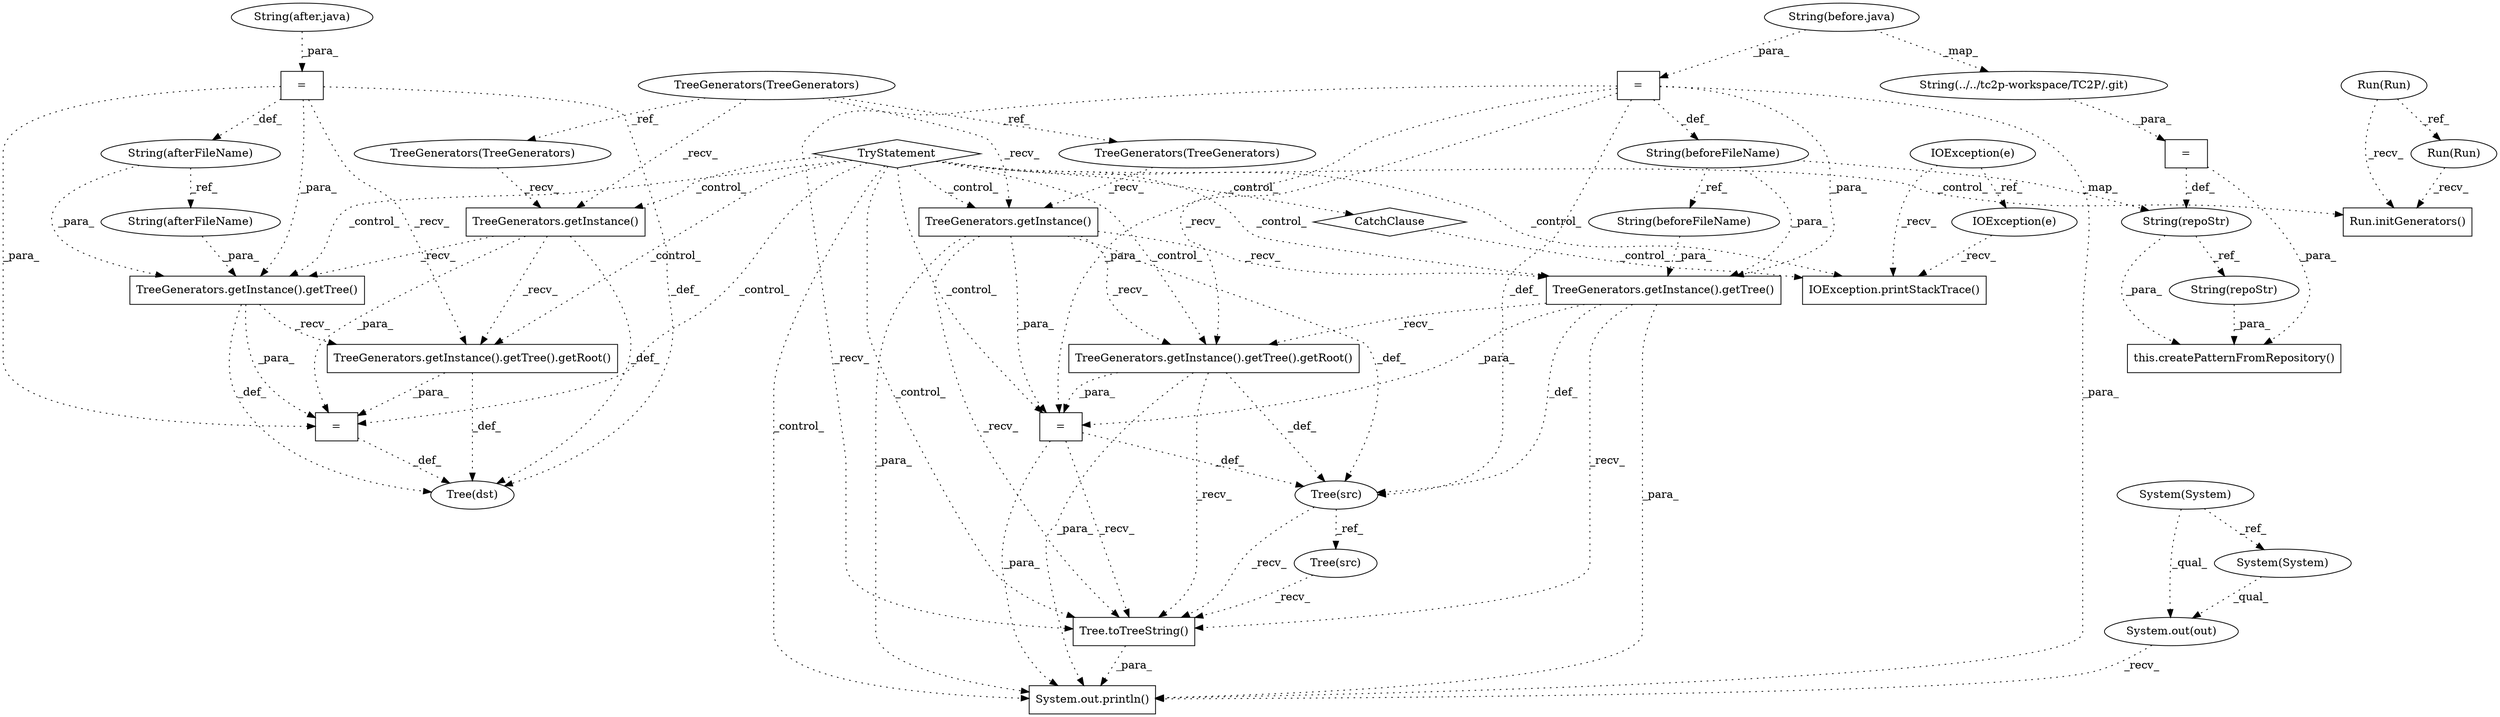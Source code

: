 digraph G {
1 [label="IOException(e)" shape=ellipse]
2 [label="TreeGenerators.getInstance().getTree()" shape=box]
3 [label="String(before.java)" shape=ellipse]
4 [label="this.createPatternFromRepository()" shape=box]
5 [label="TreeGenerators.getInstance().getTree().getRoot()" shape=box]
6 [label="System(System)" shape=ellipse]
7 [label="Tree(src)" shape=ellipse]
8 [label="String(after.java)" shape=ellipse]
9 [label="Tree.toTreeString()" shape=box]
10 [label="Tree(src)" shape=ellipse]
11 [label="TreeGenerators.getInstance()" shape=box]
12 [label="IOException.printStackTrace()" shape=box]
13 [label="TreeGenerators.getInstance().getTree().getRoot()" shape=box]
14 [label="TryStatement" shape=diamond]
15 [label="String(repoStr)" shape=ellipse]
16 [label="String(repoStr)" shape=ellipse]
17 [label="=" shape=box]
18 [label="IOException(e)" shape=ellipse]
19 [label="=" shape=box]
20 [label="=" shape=box]
21 [label="=" shape=box]
22 [label="Run(Run)" shape=ellipse]
23 [label="System.out(out)" shape=ellipse]
24 [label="Run.initGenerators()" shape=box]
25 [label="TreeGenerators(TreeGenerators)" shape=ellipse]
26 [label="Run(Run)" shape=ellipse]
27 [label="String(beforeFileName)" shape=ellipse]
28 [label="TreeGenerators.getInstance().getTree()" shape=box]
29 [label="String(afterFileName)" shape=ellipse]
30 [label="CatchClause" shape=diamond]
31 [label="System(System)" shape=ellipse]
32 [label="String(beforeFileName)" shape=ellipse]
33 [label="TreeGenerators(TreeGenerators)" shape=ellipse]
34 [label="TreeGenerators(TreeGenerators)" shape=ellipse]
35 [label="System.out.println()" shape=box]
36 [label="Tree(dst)" shape=ellipse]
37 [label="TreeGenerators.getInstance()" shape=box]
38 [label="=" shape=box]
39 [label="String(afterFileName)" shape=ellipse]
40 [label="String(../../tc2p-workspace/TC2P/.git)" shape=ellipse]
18 -> 1 [label="_ref_" style=dotted];
14 -> 2 [label="_control_" style=dotted];
32 -> 2 [label="_para_" style=dotted];
27 -> 2 [label="_para_" style=dotted];
19 -> 2 [label="_para_" style=dotted];
37 -> 2 [label="_recv_" style=dotted];
16 -> 4 [label="_para_" style=dotted];
15 -> 4 [label="_para_" style=dotted];
21 -> 4 [label="_para_" style=dotted];
14 -> 5 [label="_control_" style=dotted];
28 -> 5 [label="_recv_" style=dotted];
11 -> 5 [label="_recv_" style=dotted];
38 -> 5 [label="_recv_" style=dotted];
10 -> 7 [label="_ref_" style=dotted];
14 -> 9 [label="_control_" style=dotted];
7 -> 9 [label="_recv_" style=dotted];
10 -> 9 [label="_recv_" style=dotted];
20 -> 9 [label="_recv_" style=dotted];
13 -> 9 [label="_recv_" style=dotted];
2 -> 9 [label="_recv_" style=dotted];
19 -> 9 [label="_recv_" style=dotted];
37 -> 9 [label="_recv_" style=dotted];
20 -> 10 [label="_def_" style=dotted];
13 -> 10 [label="_def_" style=dotted];
2 -> 10 [label="_def_" style=dotted];
19 -> 10 [label="_def_" style=dotted];
37 -> 10 [label="_def_" style=dotted];
14 -> 11 [label="_control_" style=dotted];
33 -> 11 [label="_recv_" style=dotted];
25 -> 11 [label="_recv_" style=dotted];
30 -> 12 [label="_control_" style=dotted];
1 -> 12 [label="_recv_" style=dotted];
18 -> 12 [label="_recv_" style=dotted];
14 -> 12 [label="_control_" style=dotted];
14 -> 13 [label="_control_" style=dotted];
2 -> 13 [label="_recv_" style=dotted];
19 -> 13 [label="_recv_" style=dotted];
37 -> 13 [label="_recv_" style=dotted];
21 -> 15 [label="_def_" style=dotted];
27 -> 15 [label="_map_" style=dotted];
15 -> 16 [label="_ref_" style=dotted];
14 -> 17 [label="_control_" style=dotted];
5 -> 17 [label="_para_" style=dotted];
28 -> 17 [label="_para_" style=dotted];
11 -> 17 [label="_para_" style=dotted];
38 -> 17 [label="_para_" style=dotted];
3 -> 19 [label="_para_" style=dotted];
14 -> 20 [label="_control_" style=dotted];
13 -> 20 [label="_para_" style=dotted];
2 -> 20 [label="_para_" style=dotted];
19 -> 20 [label="_para_" style=dotted];
37 -> 20 [label="_para_" style=dotted];
40 -> 21 [label="_para_" style=dotted];
26 -> 22 [label="_ref_" style=dotted];
31 -> 23 [label="_qual_" style=dotted];
6 -> 23 [label="_qual_" style=dotted];
14 -> 24 [label="_control_" style=dotted];
22 -> 24 [label="_recv_" style=dotted];
26 -> 24 [label="_recv_" style=dotted];
19 -> 27 [label="_def_" style=dotted];
14 -> 28 [label="_control_" style=dotted];
29 -> 28 [label="_para_" style=dotted];
11 -> 28 [label="_recv_" style=dotted];
39 -> 28 [label="_para_" style=dotted];
38 -> 28 [label="_para_" style=dotted];
39 -> 29 [label="_ref_" style=dotted];
14 -> 30 [label="_control_" style=dotted];
6 -> 31 [label="_ref_" style=dotted];
27 -> 32 [label="_ref_" style=dotted];
25 -> 33 [label="_ref_" style=dotted];
25 -> 34 [label="_ref_" style=dotted];
14 -> 35 [label="_control_" style=dotted];
23 -> 35 [label="_recv_" style=dotted];
9 -> 35 [label="_para_" style=dotted];
20 -> 35 [label="_para_" style=dotted];
13 -> 35 [label="_para_" style=dotted];
2 -> 35 [label="_para_" style=dotted];
19 -> 35 [label="_para_" style=dotted];
37 -> 35 [label="_para_" style=dotted];
17 -> 36 [label="_def_" style=dotted];
5 -> 36 [label="_def_" style=dotted];
28 -> 36 [label="_def_" style=dotted];
11 -> 36 [label="_def_" style=dotted];
38 -> 36 [label="_def_" style=dotted];
14 -> 37 [label="_control_" style=dotted];
34 -> 37 [label="_recv_" style=dotted];
25 -> 37 [label="_recv_" style=dotted];
8 -> 38 [label="_para_" style=dotted];
38 -> 39 [label="_def_" style=dotted];
3 -> 40 [label="_map_" style=dotted];
}